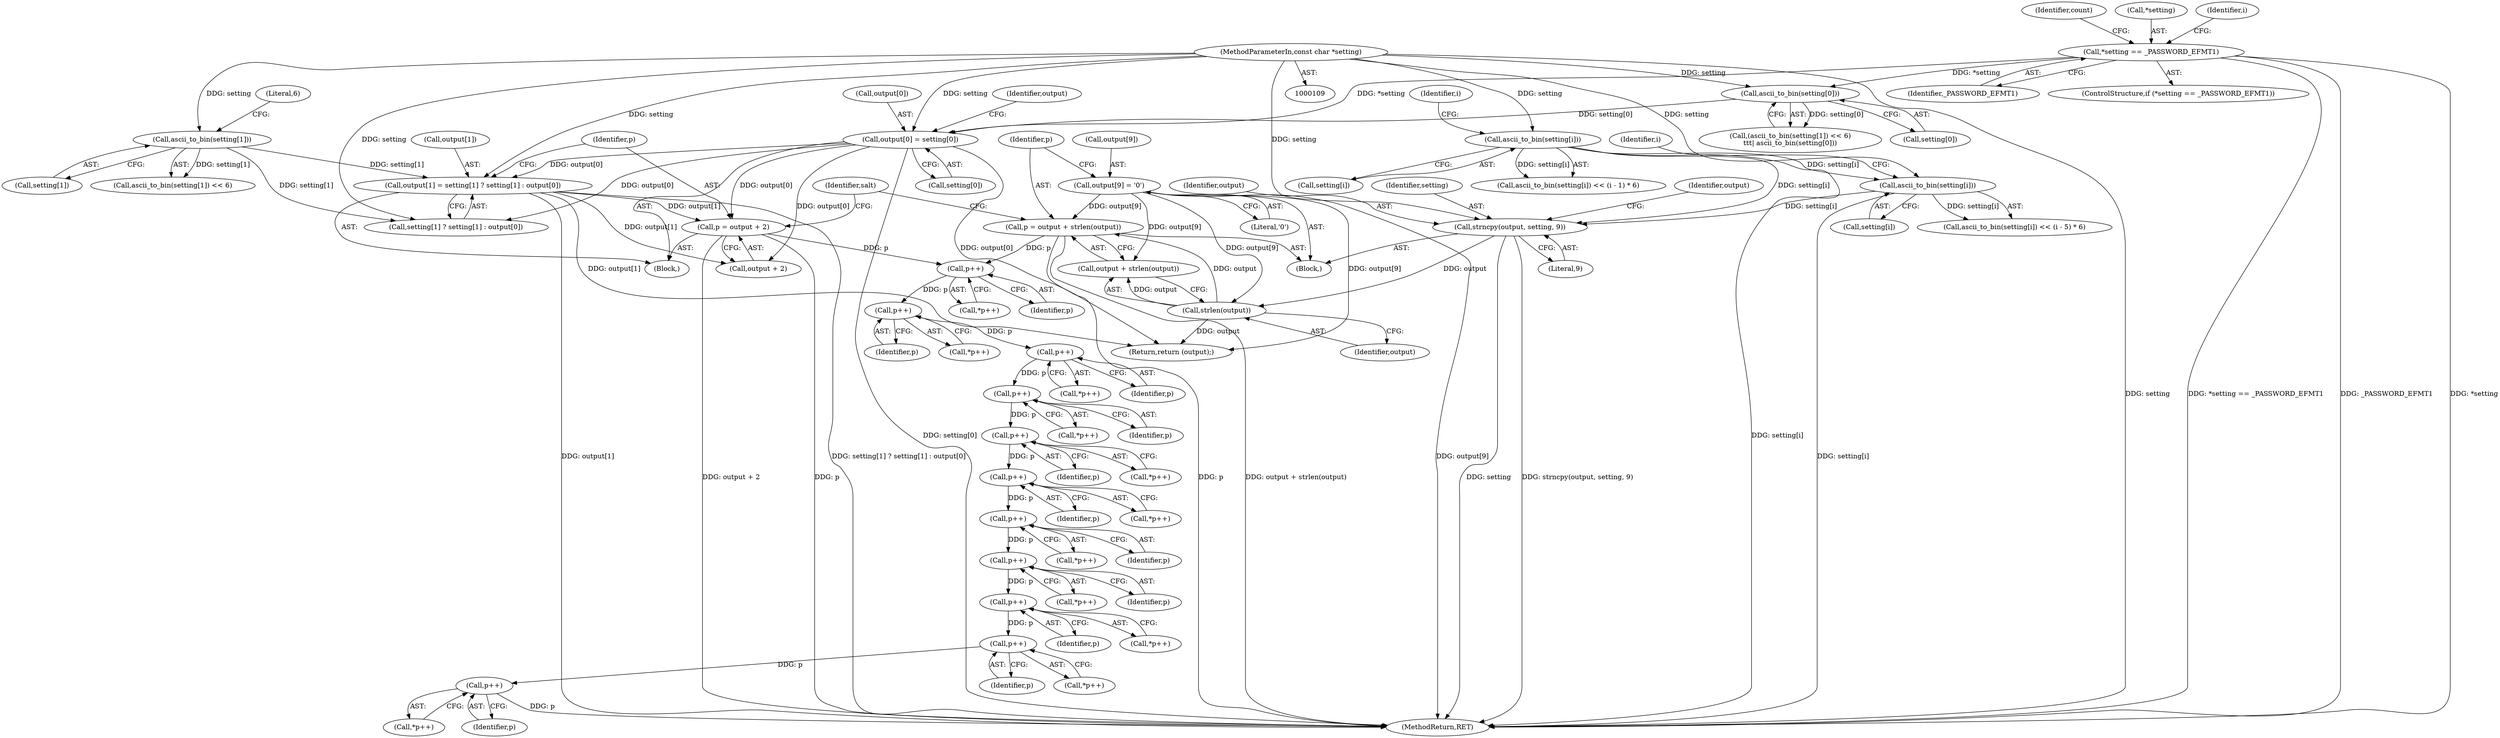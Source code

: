 digraph "0_postgresql_932ded2ed51e8333852e370c7a6dad75d9f236f9@pointer" {
"1000404" [label="(Call,p++)"];
"1000393" [label="(Call,p++)"];
"1000373" [label="(Call,p++)"];
"1000362" [label="(Call,p++)"];
"1000351" [label="(Call,p++)"];
"1000340" [label="(Call,p++)"];
"1000315" [label="(Call,p = output + 2)"];
"1000301" [label="(Call,output[1] = setting[1] ? setting[1] : output[0])"];
"1000111" [label="(MethodParameterIn,const char *setting)"];
"1000285" [label="(Call,ascii_to_bin(setting[1]))"];
"1000294" [label="(Call,output[0] = setting[0])"];
"1000158" [label="(Call,*setting == _PASSWORD_EFMT1)"];
"1000290" [label="(Call,ascii_to_bin(setting[0]))"];
"1000270" [label="(Call,p = output + strlen(output))"];
"1000274" [label="(Call,strlen(output))"];
"1000265" [label="(Call,output[9] = '\0')"];
"1000261" [label="(Call,strncpy(output, setting, 9))"];
"1000179" [label="(Call,ascii_to_bin(setting[i]))"];
"1000204" [label="(Call,ascii_to_bin(setting[i]))"];
"1000415" [label="(Call,p++)"];
"1000426" [label="(Call,p++)"];
"1000440" [label="(Call,p++)"];
"1000451" [label="(Call,p++)"];
"1000462" [label="(Call,p++)"];
"1000285" [label="(Call,ascii_to_bin(setting[1]))"];
"1000210" [label="(Identifier,i)"];
"1000284" [label="(Call,ascii_to_bin(setting[1]) << 6)"];
"1000363" [label="(Identifier,p)"];
"1000185" [label="(Identifier,i)"];
"1000179" [label="(Call,ascii_to_bin(setting[i]))"];
"1000374" [label="(Identifier,p)"];
"1000301" [label="(Call,output[1] = setting[1] ? setting[1] : output[0])"];
"1000279" [label="(Identifier,count)"];
"1000178" [label="(Call,ascii_to_bin(setting[i]) << (i - 1) * 6)"];
"1000290" [label="(Call,ascii_to_bin(setting[0]))"];
"1000439" [label="(Call,*p++)"];
"1000264" [label="(Literal,9)"];
"1000361" [label="(Call,*p++)"];
"1000261" [label="(Call,strncpy(output, setting, 9))"];
"1000159" [label="(Call,*setting)"];
"1000267" [label="(Identifier,output)"];
"1000298" [label="(Call,setting[0])"];
"1000450" [label="(Call,*p++)"];
"1000351" [label="(Call,p++)"];
"1000180" [label="(Call,setting[i])"];
"1000392" [label="(Call,*p++)"];
"1000394" [label="(Identifier,p)"];
"1000393" [label="(Call,p++)"];
"1000265" [label="(Call,output[9] = '\0')"];
"1000303" [label="(Identifier,output)"];
"1000373" [label="(Call,p++)"];
"1000403" [label="(Call,*p++)"];
"1000317" [label="(Call,output + 2)"];
"1000283" [label="(Call,(ascii_to_bin(setting[1]) << 6)\n\t\t\t| ascii_to_bin(setting[0]))"];
"1000274" [label="(Call,strlen(output))"];
"1000204" [label="(Call,ascii_to_bin(setting[i]))"];
"1000286" [label="(Call,setting[1])"];
"1000372" [label="(Call,*p++)"];
"1000277" [label="(Block,)"];
"1000416" [label="(Identifier,p)"];
"1000315" [label="(Call,p = output + 2)"];
"1000295" [label="(Call,output[0])"];
"1000161" [label="(Identifier,_PASSWORD_EFMT1)"];
"1000291" [label="(Call,setting[0])"];
"1000158" [label="(Call,*setting == _PASSWORD_EFMT1)"];
"1000271" [label="(Identifier,p)"];
"1000205" [label="(Call,setting[i])"];
"1000463" [label="(Identifier,p)"];
"1000461" [label="(Call,*p++)"];
"1000340" [label="(Call,p++)"];
"1000166" [label="(Identifier,i)"];
"1000162" [label="(Block,)"];
"1000275" [label="(Identifier,output)"];
"1000405" [label="(Identifier,p)"];
"1000452" [label="(Identifier,p)"];
"1000203" [label="(Call,ascii_to_bin(setting[i]) << (i - 5) * 6)"];
"1000451" [label="(Call,p++)"];
"1000462" [label="(Call,p++)"];
"1000339" [label="(Call,*p++)"];
"1000414" [label="(Call,*p++)"];
"1000427" [label="(Identifier,p)"];
"1000321" [label="(Identifier,salt)"];
"1000266" [label="(Call,output[9])"];
"1000272" [label="(Call,output + strlen(output))"];
"1000269" [label="(Literal,'\0')"];
"1000425" [label="(Call,*p++)"];
"1000262" [label="(Identifier,output)"];
"1000440" [label="(Call,p++)"];
"1000415" [label="(Call,p++)"];
"1000341" [label="(Identifier,p)"];
"1000475" [label="(MethodReturn,RET)"];
"1000426" [label="(Call,p++)"];
"1000157" [label="(ControlStructure,if (*setting == _PASSWORD_EFMT1))"];
"1000316" [label="(Identifier,p)"];
"1000111" [label="(MethodParameterIn,const char *setting)"];
"1000302" [label="(Call,output[1])"];
"1000305" [label="(Call,setting[1] ? setting[1] : output[0])"];
"1000294" [label="(Call,output[0] = setting[0])"];
"1000289" [label="(Literal,6)"];
"1000263" [label="(Identifier,setting)"];
"1000352" [label="(Identifier,p)"];
"1000350" [label="(Call,*p++)"];
"1000441" [label="(Identifier,p)"];
"1000362" [label="(Call,p++)"];
"1000473" [label="(Return,return (output);)"];
"1000270" [label="(Call,p = output + strlen(output))"];
"1000404" [label="(Call,p++)"];
"1000404" -> "1000403"  [label="AST: "];
"1000404" -> "1000405"  [label="CFG: "];
"1000405" -> "1000404"  [label="AST: "];
"1000403" -> "1000404"  [label="CFG: "];
"1000393" -> "1000404"  [label="DDG: p"];
"1000404" -> "1000415"  [label="DDG: p"];
"1000393" -> "1000392"  [label="AST: "];
"1000393" -> "1000394"  [label="CFG: "];
"1000394" -> "1000393"  [label="AST: "];
"1000392" -> "1000393"  [label="CFG: "];
"1000373" -> "1000393"  [label="DDG: p"];
"1000373" -> "1000372"  [label="AST: "];
"1000373" -> "1000374"  [label="CFG: "];
"1000374" -> "1000373"  [label="AST: "];
"1000372" -> "1000373"  [label="CFG: "];
"1000362" -> "1000373"  [label="DDG: p"];
"1000362" -> "1000361"  [label="AST: "];
"1000362" -> "1000363"  [label="CFG: "];
"1000363" -> "1000362"  [label="AST: "];
"1000361" -> "1000362"  [label="CFG: "];
"1000351" -> "1000362"  [label="DDG: p"];
"1000351" -> "1000350"  [label="AST: "];
"1000351" -> "1000352"  [label="CFG: "];
"1000352" -> "1000351"  [label="AST: "];
"1000350" -> "1000351"  [label="CFG: "];
"1000340" -> "1000351"  [label="DDG: p"];
"1000340" -> "1000339"  [label="AST: "];
"1000340" -> "1000341"  [label="CFG: "];
"1000341" -> "1000340"  [label="AST: "];
"1000339" -> "1000340"  [label="CFG: "];
"1000315" -> "1000340"  [label="DDG: p"];
"1000270" -> "1000340"  [label="DDG: p"];
"1000315" -> "1000277"  [label="AST: "];
"1000315" -> "1000317"  [label="CFG: "];
"1000316" -> "1000315"  [label="AST: "];
"1000317" -> "1000315"  [label="AST: "];
"1000321" -> "1000315"  [label="CFG: "];
"1000315" -> "1000475"  [label="DDG: p"];
"1000315" -> "1000475"  [label="DDG: output + 2"];
"1000301" -> "1000315"  [label="DDG: output[1]"];
"1000294" -> "1000315"  [label="DDG: output[0]"];
"1000301" -> "1000277"  [label="AST: "];
"1000301" -> "1000305"  [label="CFG: "];
"1000302" -> "1000301"  [label="AST: "];
"1000305" -> "1000301"  [label="AST: "];
"1000316" -> "1000301"  [label="CFG: "];
"1000301" -> "1000475"  [label="DDG: setting[1] ? setting[1] : output[0]"];
"1000301" -> "1000475"  [label="DDG: output[1]"];
"1000111" -> "1000301"  [label="DDG: setting"];
"1000285" -> "1000301"  [label="DDG: setting[1]"];
"1000294" -> "1000301"  [label="DDG: output[0]"];
"1000301" -> "1000317"  [label="DDG: output[1]"];
"1000301" -> "1000473"  [label="DDG: output[1]"];
"1000111" -> "1000109"  [label="AST: "];
"1000111" -> "1000475"  [label="DDG: setting"];
"1000111" -> "1000179"  [label="DDG: setting"];
"1000111" -> "1000204"  [label="DDG: setting"];
"1000111" -> "1000261"  [label="DDG: setting"];
"1000111" -> "1000285"  [label="DDG: setting"];
"1000111" -> "1000290"  [label="DDG: setting"];
"1000111" -> "1000294"  [label="DDG: setting"];
"1000111" -> "1000305"  [label="DDG: setting"];
"1000285" -> "1000284"  [label="AST: "];
"1000285" -> "1000286"  [label="CFG: "];
"1000286" -> "1000285"  [label="AST: "];
"1000289" -> "1000285"  [label="CFG: "];
"1000285" -> "1000284"  [label="DDG: setting[1]"];
"1000285" -> "1000305"  [label="DDG: setting[1]"];
"1000294" -> "1000277"  [label="AST: "];
"1000294" -> "1000298"  [label="CFG: "];
"1000295" -> "1000294"  [label="AST: "];
"1000298" -> "1000294"  [label="AST: "];
"1000303" -> "1000294"  [label="CFG: "];
"1000294" -> "1000475"  [label="DDG: setting[0]"];
"1000158" -> "1000294"  [label="DDG: *setting"];
"1000290" -> "1000294"  [label="DDG: setting[0]"];
"1000294" -> "1000305"  [label="DDG: output[0]"];
"1000294" -> "1000317"  [label="DDG: output[0]"];
"1000294" -> "1000473"  [label="DDG: output[0]"];
"1000158" -> "1000157"  [label="AST: "];
"1000158" -> "1000161"  [label="CFG: "];
"1000159" -> "1000158"  [label="AST: "];
"1000161" -> "1000158"  [label="AST: "];
"1000166" -> "1000158"  [label="CFG: "];
"1000279" -> "1000158"  [label="CFG: "];
"1000158" -> "1000475"  [label="DDG: *setting"];
"1000158" -> "1000475"  [label="DDG: *setting == _PASSWORD_EFMT1"];
"1000158" -> "1000475"  [label="DDG: _PASSWORD_EFMT1"];
"1000158" -> "1000290"  [label="DDG: *setting"];
"1000290" -> "1000283"  [label="AST: "];
"1000290" -> "1000291"  [label="CFG: "];
"1000291" -> "1000290"  [label="AST: "];
"1000283" -> "1000290"  [label="CFG: "];
"1000290" -> "1000283"  [label="DDG: setting[0]"];
"1000270" -> "1000162"  [label="AST: "];
"1000270" -> "1000272"  [label="CFG: "];
"1000271" -> "1000270"  [label="AST: "];
"1000272" -> "1000270"  [label="AST: "];
"1000321" -> "1000270"  [label="CFG: "];
"1000270" -> "1000475"  [label="DDG: output + strlen(output)"];
"1000270" -> "1000475"  [label="DDG: p"];
"1000274" -> "1000270"  [label="DDG: output"];
"1000265" -> "1000270"  [label="DDG: output[9]"];
"1000274" -> "1000272"  [label="AST: "];
"1000274" -> "1000275"  [label="CFG: "];
"1000275" -> "1000274"  [label="AST: "];
"1000272" -> "1000274"  [label="CFG: "];
"1000274" -> "1000272"  [label="DDG: output"];
"1000265" -> "1000274"  [label="DDG: output[9]"];
"1000261" -> "1000274"  [label="DDG: output"];
"1000274" -> "1000473"  [label="DDG: output"];
"1000265" -> "1000162"  [label="AST: "];
"1000265" -> "1000269"  [label="CFG: "];
"1000266" -> "1000265"  [label="AST: "];
"1000269" -> "1000265"  [label="AST: "];
"1000271" -> "1000265"  [label="CFG: "];
"1000265" -> "1000475"  [label="DDG: output[9]"];
"1000265" -> "1000272"  [label="DDG: output[9]"];
"1000265" -> "1000473"  [label="DDG: output[9]"];
"1000261" -> "1000162"  [label="AST: "];
"1000261" -> "1000264"  [label="CFG: "];
"1000262" -> "1000261"  [label="AST: "];
"1000263" -> "1000261"  [label="AST: "];
"1000264" -> "1000261"  [label="AST: "];
"1000267" -> "1000261"  [label="CFG: "];
"1000261" -> "1000475"  [label="DDG: setting"];
"1000261" -> "1000475"  [label="DDG: strncpy(output, setting, 9)"];
"1000179" -> "1000261"  [label="DDG: setting[i]"];
"1000204" -> "1000261"  [label="DDG: setting[i]"];
"1000179" -> "1000178"  [label="AST: "];
"1000179" -> "1000180"  [label="CFG: "];
"1000180" -> "1000179"  [label="AST: "];
"1000185" -> "1000179"  [label="CFG: "];
"1000179" -> "1000475"  [label="DDG: setting[i]"];
"1000179" -> "1000178"  [label="DDG: setting[i]"];
"1000179" -> "1000204"  [label="DDG: setting[i]"];
"1000204" -> "1000203"  [label="AST: "];
"1000204" -> "1000205"  [label="CFG: "];
"1000205" -> "1000204"  [label="AST: "];
"1000210" -> "1000204"  [label="CFG: "];
"1000204" -> "1000475"  [label="DDG: setting[i]"];
"1000204" -> "1000203"  [label="DDG: setting[i]"];
"1000415" -> "1000414"  [label="AST: "];
"1000415" -> "1000416"  [label="CFG: "];
"1000416" -> "1000415"  [label="AST: "];
"1000414" -> "1000415"  [label="CFG: "];
"1000415" -> "1000426"  [label="DDG: p"];
"1000426" -> "1000425"  [label="AST: "];
"1000426" -> "1000427"  [label="CFG: "];
"1000427" -> "1000426"  [label="AST: "];
"1000425" -> "1000426"  [label="CFG: "];
"1000426" -> "1000440"  [label="DDG: p"];
"1000440" -> "1000439"  [label="AST: "];
"1000440" -> "1000441"  [label="CFG: "];
"1000441" -> "1000440"  [label="AST: "];
"1000439" -> "1000440"  [label="CFG: "];
"1000440" -> "1000451"  [label="DDG: p"];
"1000451" -> "1000450"  [label="AST: "];
"1000451" -> "1000452"  [label="CFG: "];
"1000452" -> "1000451"  [label="AST: "];
"1000450" -> "1000451"  [label="CFG: "];
"1000451" -> "1000462"  [label="DDG: p"];
"1000462" -> "1000461"  [label="AST: "];
"1000462" -> "1000463"  [label="CFG: "];
"1000463" -> "1000462"  [label="AST: "];
"1000461" -> "1000462"  [label="CFG: "];
"1000462" -> "1000475"  [label="DDG: p"];
}
